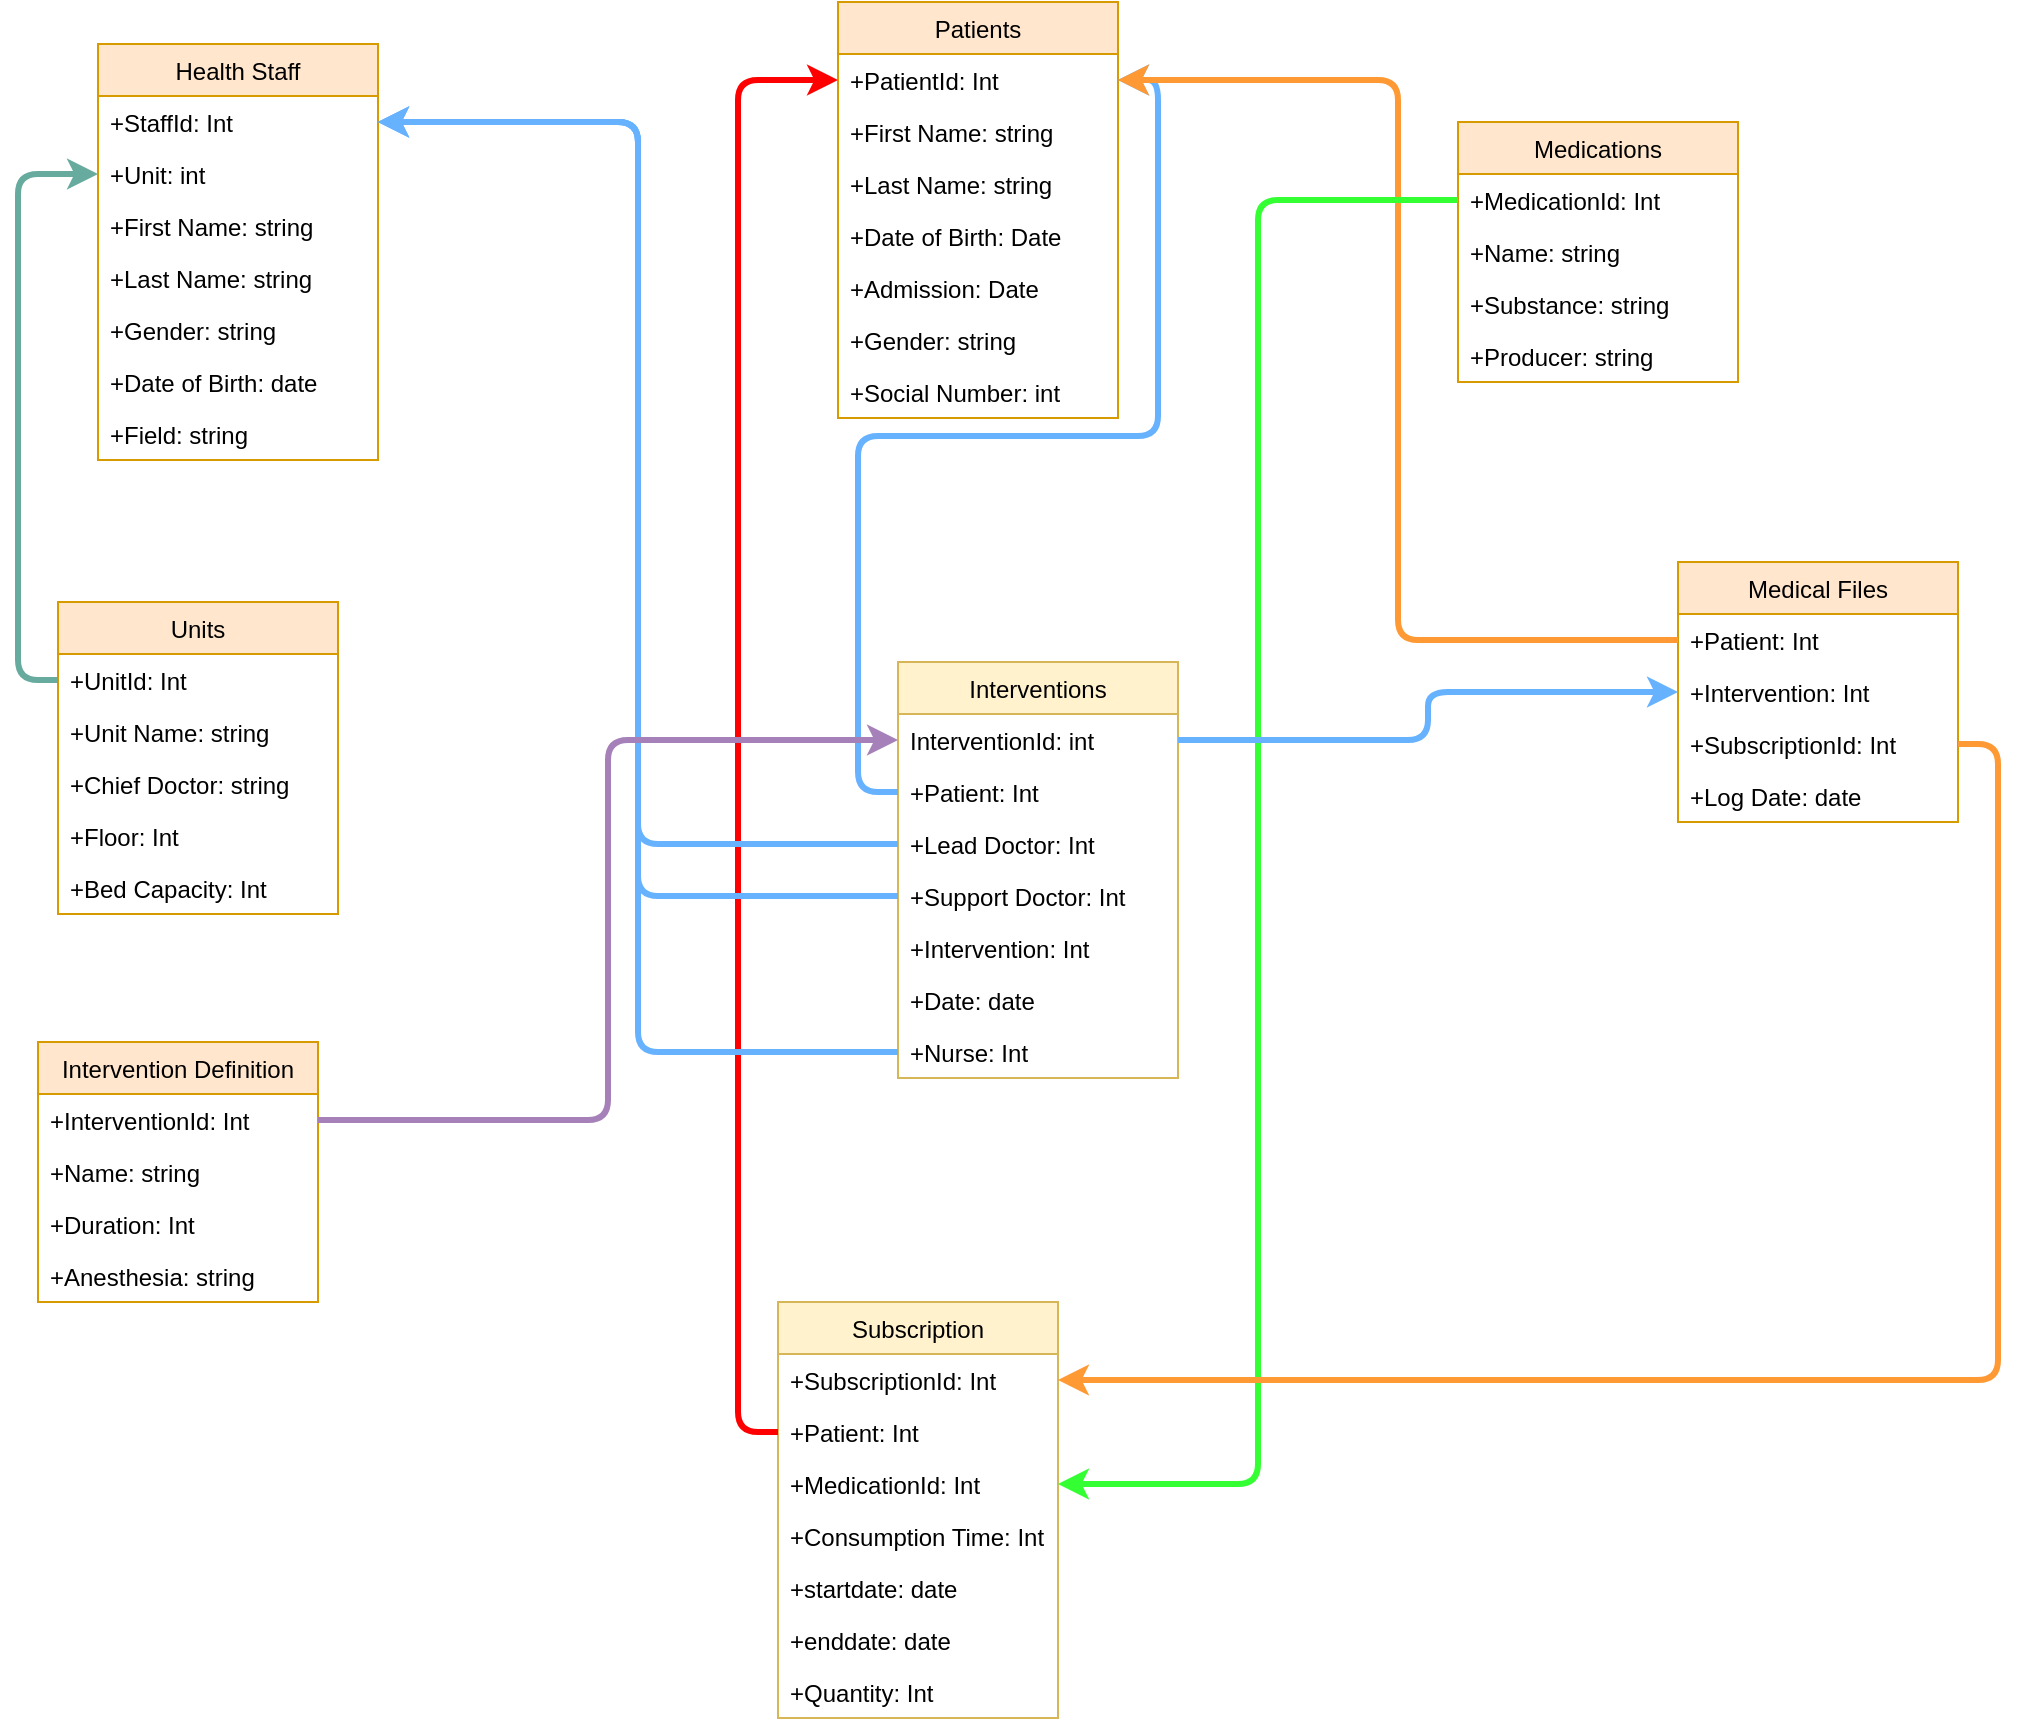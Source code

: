 <mxfile version="14.5.10" type="github">
  <diagram id="wwHedH5r9-SHg-w64EoI" name="Page-1">
    <mxGraphModel dx="1426" dy="825" grid="1" gridSize="10" guides="1" tooltips="1" connect="1" arrows="1" fold="1" page="1" pageScale="1" pageWidth="827" pageHeight="1169" math="0" shadow="0">
      <root>
        <mxCell id="0" />
        <mxCell id="1" parent="0" />
        <mxCell id="WMYgoU--577UdUeN6MkD-1" value="Health Staff" style="swimlane;fontStyle=0;childLayout=stackLayout;horizontal=1;startSize=26;fillColor=#ffe6cc;horizontalStack=0;resizeParent=1;resizeParentMax=0;resizeLast=0;collapsible=1;marginBottom=0;strokeColor=#d79b00;" parent="1" vertex="1">
          <mxGeometry x="80" y="51" width="140" height="208" as="geometry" />
        </mxCell>
        <mxCell id="WMYgoU--577UdUeN6MkD-51" value="+StaffId: Int" style="text;strokeColor=none;fillColor=none;align=left;verticalAlign=top;spacingLeft=4;spacingRight=4;overflow=hidden;rotatable=0;points=[[0,0.5],[1,0.5]];portConstraint=eastwest;" parent="WMYgoU--577UdUeN6MkD-1" vertex="1">
          <mxGeometry y="26" width="140" height="26" as="geometry" />
        </mxCell>
        <mxCell id="WMYgoU--577UdUeN6MkD-2" value="+Unit: int" style="text;strokeColor=none;fillColor=none;align=left;verticalAlign=top;spacingLeft=4;spacingRight=4;overflow=hidden;rotatable=0;points=[[0,0.5],[1,0.5]];portConstraint=eastwest;" parent="WMYgoU--577UdUeN6MkD-1" vertex="1">
          <mxGeometry y="52" width="140" height="26" as="geometry" />
        </mxCell>
        <mxCell id="WMYgoU--577UdUeN6MkD-38" value="+First Name: string" style="text;strokeColor=none;fillColor=none;align=left;verticalAlign=top;spacingLeft=4;spacingRight=4;overflow=hidden;rotatable=0;points=[[0,0.5],[1,0.5]];portConstraint=eastwest;" parent="WMYgoU--577UdUeN6MkD-1" vertex="1">
          <mxGeometry y="78" width="140" height="26" as="geometry" />
        </mxCell>
        <mxCell id="WMYgoU--577UdUeN6MkD-39" value="+Last Name: string" style="text;strokeColor=none;fillColor=none;align=left;verticalAlign=top;spacingLeft=4;spacingRight=4;overflow=hidden;rotatable=0;points=[[0,0.5],[1,0.5]];portConstraint=eastwest;" parent="WMYgoU--577UdUeN6MkD-1" vertex="1">
          <mxGeometry y="104" width="140" height="26" as="geometry" />
        </mxCell>
        <mxCell id="WMYgoU--577UdUeN6MkD-40" value="+Gender: string" style="text;strokeColor=none;fillColor=none;align=left;verticalAlign=top;spacingLeft=4;spacingRight=4;overflow=hidden;rotatable=0;points=[[0,0.5],[1,0.5]];portConstraint=eastwest;" parent="WMYgoU--577UdUeN6MkD-1" vertex="1">
          <mxGeometry y="130" width="140" height="26" as="geometry" />
        </mxCell>
        <mxCell id="WMYgoU--577UdUeN6MkD-41" value="+Date of Birth: date" style="text;strokeColor=none;fillColor=none;align=left;verticalAlign=top;spacingLeft=4;spacingRight=4;overflow=hidden;rotatable=0;points=[[0,0.5],[1,0.5]];portConstraint=eastwest;" parent="WMYgoU--577UdUeN6MkD-1" vertex="1">
          <mxGeometry y="156" width="140" height="26" as="geometry" />
        </mxCell>
        <mxCell id="WMYgoU--577UdUeN6MkD-42" value="+Field: string" style="text;strokeColor=none;fillColor=none;align=left;verticalAlign=top;spacingLeft=4;spacingRight=4;overflow=hidden;rotatable=0;points=[[0,0.5],[1,0.5]];portConstraint=eastwest;" parent="WMYgoU--577UdUeN6MkD-1" vertex="1">
          <mxGeometry y="182" width="140" height="26" as="geometry" />
        </mxCell>
        <mxCell id="WMYgoU--577UdUeN6MkD-5" value="Units" style="swimlane;fontStyle=0;childLayout=stackLayout;horizontal=1;startSize=26;fillColor=#ffe6cc;horizontalStack=0;resizeParent=1;resizeParentMax=0;resizeLast=0;collapsible=1;marginBottom=0;strokeColor=#d79b00;" parent="1" vertex="1">
          <mxGeometry x="60" y="330" width="140" height="156" as="geometry" />
        </mxCell>
        <mxCell id="WMYgoU--577UdUeN6MkD-52" value="+UnitId: Int" style="text;strokeColor=none;fillColor=none;align=left;verticalAlign=top;spacingLeft=4;spacingRight=4;overflow=hidden;rotatable=0;points=[[0,0.5],[1,0.5]];portConstraint=eastwest;" parent="WMYgoU--577UdUeN6MkD-5" vertex="1">
          <mxGeometry y="26" width="140" height="26" as="geometry" />
        </mxCell>
        <mxCell id="WMYgoU--577UdUeN6MkD-6" value="+Unit Name: string" style="text;strokeColor=none;fillColor=none;align=left;verticalAlign=top;spacingLeft=4;spacingRight=4;overflow=hidden;rotatable=0;points=[[0,0.5],[1,0.5]];portConstraint=eastwest;" parent="WMYgoU--577UdUeN6MkD-5" vertex="1">
          <mxGeometry y="52" width="140" height="26" as="geometry" />
        </mxCell>
        <mxCell id="WMYgoU--577UdUeN6MkD-7" value="+Chief Doctor: string" style="text;strokeColor=none;fillColor=none;align=left;verticalAlign=top;spacingLeft=4;spacingRight=4;overflow=hidden;rotatable=0;points=[[0,0.5],[1,0.5]];portConstraint=eastwest;" parent="WMYgoU--577UdUeN6MkD-5" vertex="1">
          <mxGeometry y="78" width="140" height="26" as="geometry" />
        </mxCell>
        <mxCell id="WMYgoU--577UdUeN6MkD-37" value="+Floor: Int" style="text;strokeColor=none;fillColor=none;align=left;verticalAlign=top;spacingLeft=4;spacingRight=4;overflow=hidden;rotatable=0;points=[[0,0.5],[1,0.5]];portConstraint=eastwest;" parent="WMYgoU--577UdUeN6MkD-5" vertex="1">
          <mxGeometry y="104" width="140" height="26" as="geometry" />
        </mxCell>
        <mxCell id="WMYgoU--577UdUeN6MkD-8" value="+Bed Capacity: Int" style="text;strokeColor=none;fillColor=none;align=left;verticalAlign=top;spacingLeft=4;spacingRight=4;overflow=hidden;rotatable=0;points=[[0,0.5],[1,0.5]];portConstraint=eastwest;" parent="WMYgoU--577UdUeN6MkD-5" vertex="1">
          <mxGeometry y="130" width="140" height="26" as="geometry" />
        </mxCell>
        <mxCell id="WMYgoU--577UdUeN6MkD-9" value="Patients" style="swimlane;fontStyle=0;childLayout=stackLayout;horizontal=1;startSize=26;fillColor=#ffe6cc;horizontalStack=0;resizeParent=1;resizeParentMax=0;resizeLast=0;collapsible=1;marginBottom=0;strokeColor=#d79b00;" parent="1" vertex="1">
          <mxGeometry x="450" y="30" width="140" height="208" as="geometry" />
        </mxCell>
        <mxCell id="WMYgoU--577UdUeN6MkD-50" value="+PatientId: Int" style="text;strokeColor=none;fillColor=none;align=left;verticalAlign=top;spacingLeft=4;spacingRight=4;overflow=hidden;rotatable=0;points=[[0,0.5],[1,0.5]];portConstraint=eastwest;" parent="WMYgoU--577UdUeN6MkD-9" vertex="1">
          <mxGeometry y="26" width="140" height="26" as="geometry" />
        </mxCell>
        <mxCell id="WMYgoU--577UdUeN6MkD-10" value="+First Name: string" style="text;strokeColor=none;fillColor=none;align=left;verticalAlign=top;spacingLeft=4;spacingRight=4;overflow=hidden;rotatable=0;points=[[0,0.5],[1,0.5]];portConstraint=eastwest;" parent="WMYgoU--577UdUeN6MkD-9" vertex="1">
          <mxGeometry y="52" width="140" height="26" as="geometry" />
        </mxCell>
        <mxCell id="WMYgoU--577UdUeN6MkD-35" value="+Last Name: string" style="text;strokeColor=none;fillColor=none;align=left;verticalAlign=top;spacingLeft=4;spacingRight=4;overflow=hidden;rotatable=0;points=[[0,0.5],[1,0.5]];portConstraint=eastwest;" parent="WMYgoU--577UdUeN6MkD-9" vertex="1">
          <mxGeometry y="78" width="140" height="26" as="geometry" />
        </mxCell>
        <mxCell id="WMYgoU--577UdUeN6MkD-11" value="+Date of Birth: Date" style="text;strokeColor=none;fillColor=none;align=left;verticalAlign=top;spacingLeft=4;spacingRight=4;overflow=hidden;rotatable=0;points=[[0,0.5],[1,0.5]];portConstraint=eastwest;" parent="WMYgoU--577UdUeN6MkD-9" vertex="1">
          <mxGeometry y="104" width="140" height="26" as="geometry" />
        </mxCell>
        <mxCell id="WMYgoU--577UdUeN6MkD-33" value="+Admission: Date" style="text;strokeColor=none;fillColor=none;align=left;verticalAlign=top;spacingLeft=4;spacingRight=4;overflow=hidden;rotatable=0;points=[[0,0.5],[1,0.5]];portConstraint=eastwest;" parent="WMYgoU--577UdUeN6MkD-9" vertex="1">
          <mxGeometry y="130" width="140" height="26" as="geometry" />
        </mxCell>
        <mxCell id="WMYgoU--577UdUeN6MkD-34" value="+Gender: string" style="text;strokeColor=none;fillColor=none;align=left;verticalAlign=top;spacingLeft=4;spacingRight=4;overflow=hidden;rotatable=0;points=[[0,0.5],[1,0.5]];portConstraint=eastwest;" parent="WMYgoU--577UdUeN6MkD-9" vertex="1">
          <mxGeometry y="156" width="140" height="26" as="geometry" />
        </mxCell>
        <mxCell id="WMYgoU--577UdUeN6MkD-12" value="+Social Number: int" style="text;strokeColor=none;fillColor=none;align=left;verticalAlign=top;spacingLeft=4;spacingRight=4;overflow=hidden;rotatable=0;points=[[0,0.5],[1,0.5]];portConstraint=eastwest;" parent="WMYgoU--577UdUeN6MkD-9" vertex="1">
          <mxGeometry y="182" width="140" height="26" as="geometry" />
        </mxCell>
        <mxCell id="WMYgoU--577UdUeN6MkD-13" value="Medications" style="swimlane;fontStyle=0;childLayout=stackLayout;horizontal=1;startSize=26;fillColor=#ffe6cc;horizontalStack=0;resizeParent=1;resizeParentMax=0;resizeLast=0;collapsible=1;marginBottom=0;strokeColor=#d79b00;" parent="1" vertex="1">
          <mxGeometry x="760" y="90" width="140" height="130" as="geometry" />
        </mxCell>
        <mxCell id="WMYgoU--577UdUeN6MkD-57" value="+MedicationId: Int" style="text;strokeColor=none;fillColor=none;align=left;verticalAlign=top;spacingLeft=4;spacingRight=4;overflow=hidden;rotatable=0;points=[[0,0.5],[1,0.5]];portConstraint=eastwest;" parent="WMYgoU--577UdUeN6MkD-13" vertex="1">
          <mxGeometry y="26" width="140" height="26" as="geometry" />
        </mxCell>
        <mxCell id="WMYgoU--577UdUeN6MkD-14" value="+Name: string" style="text;strokeColor=none;fillColor=none;align=left;verticalAlign=top;spacingLeft=4;spacingRight=4;overflow=hidden;rotatable=0;points=[[0,0.5],[1,0.5]];portConstraint=eastwest;" parent="WMYgoU--577UdUeN6MkD-13" vertex="1">
          <mxGeometry y="52" width="140" height="26" as="geometry" />
        </mxCell>
        <mxCell id="WMYgoU--577UdUeN6MkD-15" value="+Substance: string" style="text;strokeColor=none;fillColor=none;align=left;verticalAlign=top;spacingLeft=4;spacingRight=4;overflow=hidden;rotatable=0;points=[[0,0.5],[1,0.5]];portConstraint=eastwest;" parent="WMYgoU--577UdUeN6MkD-13" vertex="1">
          <mxGeometry y="78" width="140" height="26" as="geometry" />
        </mxCell>
        <mxCell id="WMYgoU--577UdUeN6MkD-49" value="+Producer: string" style="text;strokeColor=none;fillColor=none;align=left;verticalAlign=top;spacingLeft=4;spacingRight=4;overflow=hidden;rotatable=0;points=[[0,0.5],[1,0.5]];portConstraint=eastwest;" parent="WMYgoU--577UdUeN6MkD-13" vertex="1">
          <mxGeometry y="104" width="140" height="26" as="geometry" />
        </mxCell>
        <mxCell id="WMYgoU--577UdUeN6MkD-17" value="Interventions" style="swimlane;fontStyle=0;childLayout=stackLayout;horizontal=1;startSize=26;fillColor=#fff2cc;horizontalStack=0;resizeParent=1;resizeParentMax=0;resizeLast=0;collapsible=1;marginBottom=0;strokeColor=#d6b656;" parent="1" vertex="1">
          <mxGeometry x="480" y="360" width="140" height="208" as="geometry" />
        </mxCell>
        <mxCell id="WMYgoU--577UdUeN6MkD-55" value="InterventionId: int" style="text;strokeColor=none;fillColor=none;align=left;verticalAlign=top;spacingLeft=4;spacingRight=4;overflow=hidden;rotatable=0;points=[[0,0.5],[1,0.5]];portConstraint=eastwest;" parent="WMYgoU--577UdUeN6MkD-17" vertex="1">
          <mxGeometry y="26" width="140" height="26" as="geometry" />
        </mxCell>
        <mxCell id="WMYgoU--577UdUeN6MkD-18" value="+Patient: Int" style="text;strokeColor=none;fillColor=none;align=left;verticalAlign=top;spacingLeft=4;spacingRight=4;overflow=hidden;rotatable=0;points=[[0,0.5],[1,0.5]];portConstraint=eastwest;" parent="WMYgoU--577UdUeN6MkD-17" vertex="1">
          <mxGeometry y="52" width="140" height="26" as="geometry" />
        </mxCell>
        <mxCell id="WMYgoU--577UdUeN6MkD-19" value="+Lead Doctor: Int" style="text;strokeColor=none;fillColor=none;align=left;verticalAlign=top;spacingLeft=4;spacingRight=4;overflow=hidden;rotatable=0;points=[[0,0.5],[1,0.5]];portConstraint=eastwest;" parent="WMYgoU--577UdUeN6MkD-17" vertex="1">
          <mxGeometry y="78" width="140" height="26" as="geometry" />
        </mxCell>
        <mxCell id="WMYgoU--577UdUeN6MkD-43" value="+Support Doctor: Int" style="text;strokeColor=none;fillColor=none;align=left;verticalAlign=top;spacingLeft=4;spacingRight=4;overflow=hidden;rotatable=0;points=[[0,0.5],[1,0.5]];portConstraint=eastwest;" parent="WMYgoU--577UdUeN6MkD-17" vertex="1">
          <mxGeometry y="104" width="140" height="26" as="geometry" />
        </mxCell>
        <mxCell id="WMYgoU--577UdUeN6MkD-44" value="+Intervention: Int" style="text;strokeColor=none;fillColor=none;align=left;verticalAlign=top;spacingLeft=4;spacingRight=4;overflow=hidden;rotatable=0;points=[[0,0.5],[1,0.5]];portConstraint=eastwest;" parent="WMYgoU--577UdUeN6MkD-17" vertex="1">
          <mxGeometry y="130" width="140" height="26" as="geometry" />
        </mxCell>
        <mxCell id="WMYgoU--577UdUeN6MkD-45" value="+Date: date" style="text;strokeColor=none;fillColor=none;align=left;verticalAlign=top;spacingLeft=4;spacingRight=4;overflow=hidden;rotatable=0;points=[[0,0.5],[1,0.5]];portConstraint=eastwest;" parent="WMYgoU--577UdUeN6MkD-17" vertex="1">
          <mxGeometry y="156" width="140" height="26" as="geometry" />
        </mxCell>
        <mxCell id="WMYgoU--577UdUeN6MkD-20" value="+Nurse: Int" style="text;strokeColor=none;fillColor=none;align=left;verticalAlign=top;spacingLeft=4;spacingRight=4;overflow=hidden;rotatable=0;points=[[0,0.5],[1,0.5]];portConstraint=eastwest;" parent="WMYgoU--577UdUeN6MkD-17" vertex="1">
          <mxGeometry y="182" width="140" height="26" as="geometry" />
        </mxCell>
        <mxCell id="WMYgoU--577UdUeN6MkD-21" value="Medical Files" style="swimlane;fontStyle=0;childLayout=stackLayout;horizontal=1;startSize=26;fillColor=#ffe6cc;horizontalStack=0;resizeParent=1;resizeParentMax=0;resizeLast=0;collapsible=1;marginBottom=0;strokeColor=#d79b00;" parent="1" vertex="1">
          <mxGeometry x="870" y="310" width="140" height="130" as="geometry" />
        </mxCell>
        <mxCell id="WMYgoU--577UdUeN6MkD-22" value="+Patient: Int" style="text;strokeColor=none;fillColor=none;align=left;verticalAlign=top;spacingLeft=4;spacingRight=4;overflow=hidden;rotatable=0;points=[[0,0.5],[1,0.5]];portConstraint=eastwest;" parent="WMYgoU--577UdUeN6MkD-21" vertex="1">
          <mxGeometry y="26" width="140" height="26" as="geometry" />
        </mxCell>
        <mxCell id="WMYgoU--577UdUeN6MkD-23" value="+Intervention: Int" style="text;strokeColor=none;fillColor=none;align=left;verticalAlign=top;spacingLeft=4;spacingRight=4;overflow=hidden;rotatable=0;points=[[0,0.5],[1,0.5]];portConstraint=eastwest;" parent="WMYgoU--577UdUeN6MkD-21" vertex="1">
          <mxGeometry y="52" width="140" height="26" as="geometry" />
        </mxCell>
        <mxCell id="WMYgoU--577UdUeN6MkD-56" value="+SubscriptionId: Int" style="text;strokeColor=none;fillColor=none;align=left;verticalAlign=top;spacingLeft=4;spacingRight=4;overflow=hidden;rotatable=0;points=[[0,0.5],[1,0.5]];portConstraint=eastwest;" parent="WMYgoU--577UdUeN6MkD-21" vertex="1">
          <mxGeometry y="78" width="140" height="26" as="geometry" />
        </mxCell>
        <mxCell id="WMYgoU--577UdUeN6MkD-24" value="+Log Date: date" style="text;strokeColor=none;fillColor=none;align=left;verticalAlign=top;spacingLeft=4;spacingRight=4;overflow=hidden;rotatable=0;points=[[0,0.5],[1,0.5]];portConstraint=eastwest;" parent="WMYgoU--577UdUeN6MkD-21" vertex="1">
          <mxGeometry y="104" width="140" height="26" as="geometry" />
        </mxCell>
        <mxCell id="WMYgoU--577UdUeN6MkD-25" value="Subscription" style="swimlane;fontStyle=0;childLayout=stackLayout;horizontal=1;startSize=26;fillColor=#fff2cc;horizontalStack=0;resizeParent=1;resizeParentMax=0;resizeLast=0;collapsible=1;marginBottom=0;strokeColor=#d6b656;" parent="1" vertex="1">
          <mxGeometry x="420" y="680" width="140" height="208" as="geometry" />
        </mxCell>
        <mxCell id="WMYgoU--577UdUeN6MkD-54" value="+SubscriptionId: Int" style="text;strokeColor=none;fillColor=none;align=left;verticalAlign=top;spacingLeft=4;spacingRight=4;overflow=hidden;rotatable=0;points=[[0,0.5],[1,0.5]];portConstraint=eastwest;" parent="WMYgoU--577UdUeN6MkD-25" vertex="1">
          <mxGeometry y="26" width="140" height="26" as="geometry" />
        </mxCell>
        <mxCell id="WMYgoU--577UdUeN6MkD-26" value="+Patient: Int" style="text;strokeColor=none;fillColor=none;align=left;verticalAlign=top;spacingLeft=4;spacingRight=4;overflow=hidden;rotatable=0;points=[[0,0.5],[1,0.5]];portConstraint=eastwest;" parent="WMYgoU--577UdUeN6MkD-25" vertex="1">
          <mxGeometry y="52" width="140" height="26" as="geometry" />
        </mxCell>
        <mxCell id="WMYgoU--577UdUeN6MkD-69" value="+MedicationId: Int" style="text;strokeColor=none;fillColor=none;align=left;verticalAlign=top;spacingLeft=4;spacingRight=4;overflow=hidden;rotatable=0;points=[[0,0.5],[1,0.5]];portConstraint=eastwest;" parent="WMYgoU--577UdUeN6MkD-25" vertex="1">
          <mxGeometry y="78" width="140" height="26" as="geometry" />
        </mxCell>
        <mxCell id="WMYgoU--577UdUeN6MkD-27" value="+Consumption Time: Int" style="text;strokeColor=none;fillColor=none;align=left;verticalAlign=top;spacingLeft=4;spacingRight=4;overflow=hidden;rotatable=0;points=[[0,0.5],[1,0.5]];portConstraint=eastwest;" parent="WMYgoU--577UdUeN6MkD-25" vertex="1">
          <mxGeometry y="104" width="140" height="26" as="geometry" />
        </mxCell>
        <mxCell id="WMYgoU--577UdUeN6MkD-46" value="+startdate: date" style="text;strokeColor=none;fillColor=none;align=left;verticalAlign=top;spacingLeft=4;spacingRight=4;overflow=hidden;rotatable=0;points=[[0,0.5],[1,0.5]];portConstraint=eastwest;" parent="WMYgoU--577UdUeN6MkD-25" vertex="1">
          <mxGeometry y="130" width="140" height="26" as="geometry" />
        </mxCell>
        <mxCell id="WMYgoU--577UdUeN6MkD-47" value="+enddate: date" style="text;strokeColor=none;fillColor=none;align=left;verticalAlign=top;spacingLeft=4;spacingRight=4;overflow=hidden;rotatable=0;points=[[0,0.5],[1,0.5]];portConstraint=eastwest;" parent="WMYgoU--577UdUeN6MkD-25" vertex="1">
          <mxGeometry y="156" width="140" height="26" as="geometry" />
        </mxCell>
        <mxCell id="WMYgoU--577UdUeN6MkD-28" value="+Quantity: Int" style="text;strokeColor=none;fillColor=none;align=left;verticalAlign=top;spacingLeft=4;spacingRight=4;overflow=hidden;rotatable=0;points=[[0,0.5],[1,0.5]];portConstraint=eastwest;" parent="WMYgoU--577UdUeN6MkD-25" vertex="1">
          <mxGeometry y="182" width="140" height="26" as="geometry" />
        </mxCell>
        <mxCell id="WMYgoU--577UdUeN6MkD-29" value="Intervention Definition" style="swimlane;fontStyle=0;childLayout=stackLayout;horizontal=1;startSize=26;fillColor=#ffe6cc;horizontalStack=0;resizeParent=1;resizeParentMax=0;resizeLast=0;collapsible=1;marginBottom=0;strokeColor=#d79b00;" parent="1" vertex="1">
          <mxGeometry x="50" y="550" width="140" height="130" as="geometry" />
        </mxCell>
        <mxCell id="WMYgoU--577UdUeN6MkD-53" value="+InterventionId: Int" style="text;strokeColor=none;fillColor=none;align=left;verticalAlign=top;spacingLeft=4;spacingRight=4;overflow=hidden;rotatable=0;points=[[0,0.5],[1,0.5]];portConstraint=eastwest;" parent="WMYgoU--577UdUeN6MkD-29" vertex="1">
          <mxGeometry y="26" width="140" height="26" as="geometry" />
        </mxCell>
        <mxCell id="WMYgoU--577UdUeN6MkD-30" value="+Name: string" style="text;strokeColor=none;fillColor=none;align=left;verticalAlign=top;spacingLeft=4;spacingRight=4;overflow=hidden;rotatable=0;points=[[0,0.5],[1,0.5]];portConstraint=eastwest;" parent="WMYgoU--577UdUeN6MkD-29" vertex="1">
          <mxGeometry y="52" width="140" height="26" as="geometry" />
        </mxCell>
        <mxCell id="WMYgoU--577UdUeN6MkD-31" value="+Duration: Int" style="text;strokeColor=none;fillColor=none;align=left;verticalAlign=top;spacingLeft=4;spacingRight=4;overflow=hidden;rotatable=0;points=[[0,0.5],[1,0.5]];portConstraint=eastwest;" parent="WMYgoU--577UdUeN6MkD-29" vertex="1">
          <mxGeometry y="78" width="140" height="26" as="geometry" />
        </mxCell>
        <mxCell id="WMYgoU--577UdUeN6MkD-32" value="+Anesthesia: string" style="text;strokeColor=none;fillColor=none;align=left;verticalAlign=top;spacingLeft=4;spacingRight=4;overflow=hidden;rotatable=0;points=[[0,0.5],[1,0.5]];portConstraint=eastwest;" parent="WMYgoU--577UdUeN6MkD-29" vertex="1">
          <mxGeometry y="104" width="140" height="26" as="geometry" />
        </mxCell>
        <mxCell id="WMYgoU--577UdUeN6MkD-60" style="edgeStyle=orthogonalEdgeStyle;rounded=1;orthogonalLoop=1;jettySize=auto;html=1;exitX=0;exitY=0.5;exitDx=0;exitDy=0;strokeColor=#FF0000;strokeWidth=3;" parent="1" source="WMYgoU--577UdUeN6MkD-26" target="WMYgoU--577UdUeN6MkD-50" edge="1">
          <mxGeometry relative="1" as="geometry" />
        </mxCell>
        <mxCell id="WMYgoU--577UdUeN6MkD-61" style="edgeStyle=orthogonalEdgeStyle;rounded=1;orthogonalLoop=1;jettySize=auto;html=1;exitX=0;exitY=0.5;exitDx=0;exitDy=0;strokeWidth=3;strokeColor=#66B2FF;" parent="1" source="WMYgoU--577UdUeN6MkD-18" target="WMYgoU--577UdUeN6MkD-50" edge="1">
          <mxGeometry relative="1" as="geometry" />
        </mxCell>
        <mxCell id="WMYgoU--577UdUeN6MkD-62" style="edgeStyle=orthogonalEdgeStyle;rounded=1;orthogonalLoop=1;jettySize=auto;html=1;exitX=0;exitY=0.5;exitDx=0;exitDy=0;strokeColor=#FF9933;strokeWidth=3;" parent="1" source="WMYgoU--577UdUeN6MkD-22" target="WMYgoU--577UdUeN6MkD-50" edge="1">
          <mxGeometry relative="1" as="geometry" />
        </mxCell>
        <mxCell id="WMYgoU--577UdUeN6MkD-63" style="edgeStyle=orthogonalEdgeStyle;rounded=1;orthogonalLoop=1;jettySize=auto;html=1;exitX=0;exitY=0.5;exitDx=0;exitDy=0;strokeWidth=3;strokeColor=#66B2FF;" parent="1" source="WMYgoU--577UdUeN6MkD-19" target="WMYgoU--577UdUeN6MkD-51" edge="1">
          <mxGeometry relative="1" as="geometry" />
        </mxCell>
        <mxCell id="WMYgoU--577UdUeN6MkD-64" style="edgeStyle=orthogonalEdgeStyle;rounded=1;orthogonalLoop=1;jettySize=auto;html=1;exitX=0;exitY=0.5;exitDx=0;exitDy=0;strokeWidth=3;strokeColor=#66B2FF;" parent="1" source="WMYgoU--577UdUeN6MkD-43" target="WMYgoU--577UdUeN6MkD-51" edge="1">
          <mxGeometry relative="1" as="geometry" />
        </mxCell>
        <mxCell id="WMYgoU--577UdUeN6MkD-65" style="edgeStyle=orthogonalEdgeStyle;rounded=1;orthogonalLoop=1;jettySize=auto;html=1;exitX=0;exitY=0.5;exitDx=0;exitDy=0;strokeWidth=3;strokeColor=#66B2FF;" parent="1" source="WMYgoU--577UdUeN6MkD-20" target="WMYgoU--577UdUeN6MkD-51" edge="1">
          <mxGeometry relative="1" as="geometry" />
        </mxCell>
        <mxCell id="WMYgoU--577UdUeN6MkD-66" style="edgeStyle=orthogonalEdgeStyle;rounded=1;orthogonalLoop=1;jettySize=auto;html=1;exitX=0;exitY=0.5;exitDx=0;exitDy=0;strokeColor=#67AB9F;strokeWidth=3;" parent="1" source="WMYgoU--577UdUeN6MkD-52" target="WMYgoU--577UdUeN6MkD-2" edge="1">
          <mxGeometry relative="1" as="geometry" />
        </mxCell>
        <mxCell id="WMYgoU--577UdUeN6MkD-67" style="edgeStyle=orthogonalEdgeStyle;rounded=1;orthogonalLoop=1;jettySize=auto;html=1;exitX=1;exitY=0.5;exitDx=0;exitDy=0;strokeWidth=3;strokeColor=#A680B8;" parent="1" source="WMYgoU--577UdUeN6MkD-53" target="WMYgoU--577UdUeN6MkD-55" edge="1">
          <mxGeometry relative="1" as="geometry" />
        </mxCell>
        <mxCell id="WMYgoU--577UdUeN6MkD-70" style="edgeStyle=orthogonalEdgeStyle;rounded=1;orthogonalLoop=1;jettySize=auto;html=1;exitX=0;exitY=0.5;exitDx=0;exitDy=0;strokeColor=#33FF33;strokeWidth=3;" parent="1" source="WMYgoU--577UdUeN6MkD-57" target="WMYgoU--577UdUeN6MkD-69" edge="1">
          <mxGeometry relative="1" as="geometry" />
        </mxCell>
        <mxCell id="WMYgoU--577UdUeN6MkD-71" style="edgeStyle=orthogonalEdgeStyle;rounded=1;orthogonalLoop=1;jettySize=auto;html=1;exitX=1;exitY=0.5;exitDx=0;exitDy=0;strokeColor=#FF9933;strokeWidth=3;" parent="1" source="WMYgoU--577UdUeN6MkD-56" target="WMYgoU--577UdUeN6MkD-54" edge="1">
          <mxGeometry relative="1" as="geometry" />
        </mxCell>
        <mxCell id="WMYgoU--577UdUeN6MkD-73" style="edgeStyle=orthogonalEdgeStyle;rounded=1;orthogonalLoop=1;jettySize=auto;html=1;exitX=1;exitY=0.5;exitDx=0;exitDy=0;strokeWidth=3;strokeColor=#66B2FF;" parent="1" source="WMYgoU--577UdUeN6MkD-55" target="WMYgoU--577UdUeN6MkD-23" edge="1">
          <mxGeometry relative="1" as="geometry" />
        </mxCell>
      </root>
    </mxGraphModel>
  </diagram>
</mxfile>
